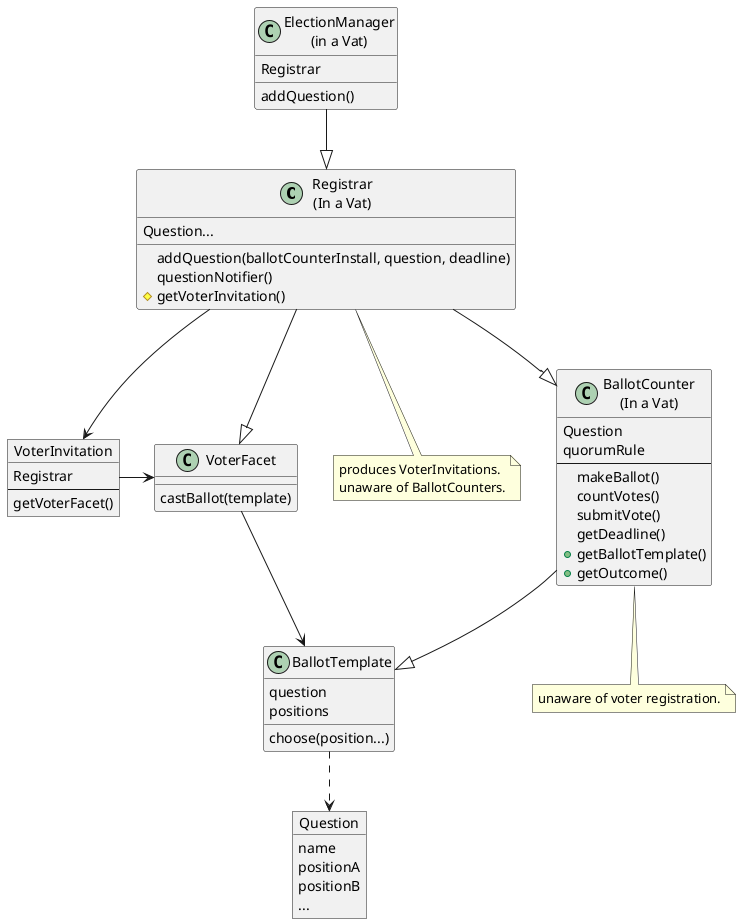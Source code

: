 @startuml governance invitation linkages

class "Registrar\n(In a Vat)" as Registrar {
    Question...
    addQuestion(ballotCounterInstall, question, deadline)
    questionNotifier()
    #getVoterInvitation()
}

note "produces VoterInvitations.\nunaware of BallotCounters." as N1
Registrar .. N1

class "BallotCounter\n(In a Vat)" as BallotCounter {
    Question
    quorumRule
    --
    makeBallot()
    countVotes()
    submitVote()
    getDeadline()
    +getBallotTemplate()
    +getOutcome()
}

note "unaware of voter registration." as N2
BallotCounter .. N2

class BallotTemplate {
    question
    positions
    choose(position...)
}

object Question {
    name
    positionA
    positionB
    ...
}

class "ElectionManager\n(in a Vat)" as ElectionManager {
    Registrar
    addQuestion()
}

class VoterFacet {
    castBallot(template)
}

object VoterInvitation {
    Registrar
    --
    getVoterFacet()
}

ElectionManager --|> Registrar

Registrar --> VoterInvitation
Registrar --|> BallotCounter
Registrar --|> VoterFacet
VoterInvitation -> VoterFacet
VoterFacet -> BallotTemplate
BallotCounter --|> BallotTemplate

BallotTemplate ..> Question

@enduml